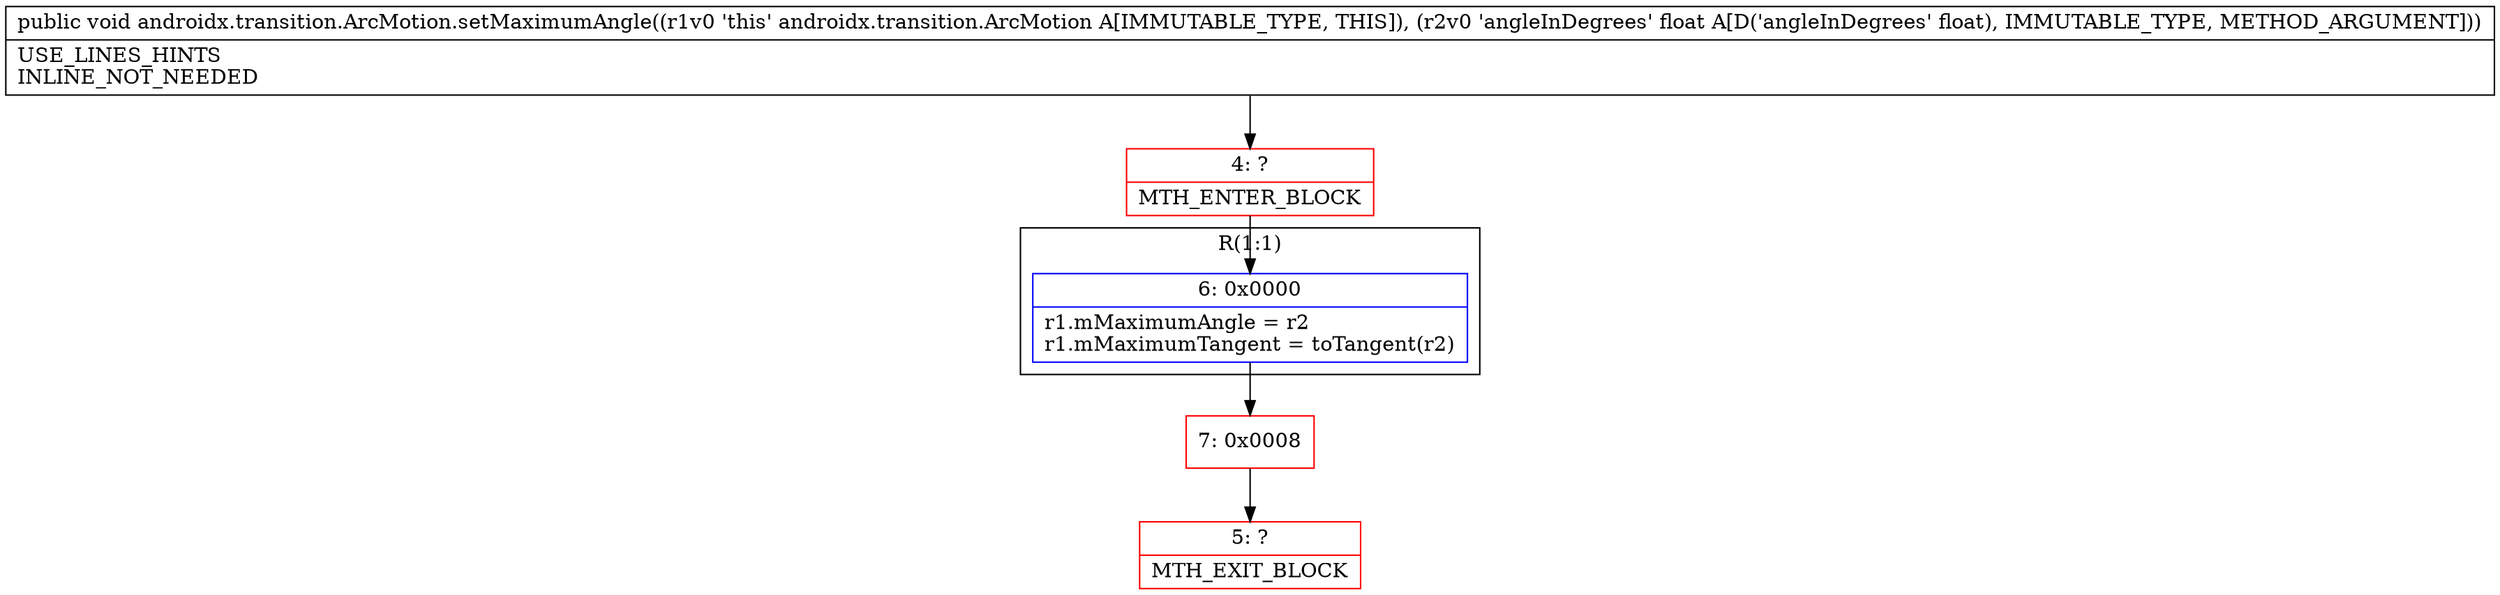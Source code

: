 digraph "CFG forandroidx.transition.ArcMotion.setMaximumAngle(F)V" {
subgraph cluster_Region_496048571 {
label = "R(1:1)";
node [shape=record,color=blue];
Node_6 [shape=record,label="{6\:\ 0x0000|r1.mMaximumAngle = r2\lr1.mMaximumTangent = toTangent(r2)\l}"];
}
Node_4 [shape=record,color=red,label="{4\:\ ?|MTH_ENTER_BLOCK\l}"];
Node_7 [shape=record,color=red,label="{7\:\ 0x0008}"];
Node_5 [shape=record,color=red,label="{5\:\ ?|MTH_EXIT_BLOCK\l}"];
MethodNode[shape=record,label="{public void androidx.transition.ArcMotion.setMaximumAngle((r1v0 'this' androidx.transition.ArcMotion A[IMMUTABLE_TYPE, THIS]), (r2v0 'angleInDegrees' float A[D('angleInDegrees' float), IMMUTABLE_TYPE, METHOD_ARGUMENT]))  | USE_LINES_HINTS\lINLINE_NOT_NEEDED\l}"];
MethodNode -> Node_4;Node_6 -> Node_7;
Node_4 -> Node_6;
Node_7 -> Node_5;
}

